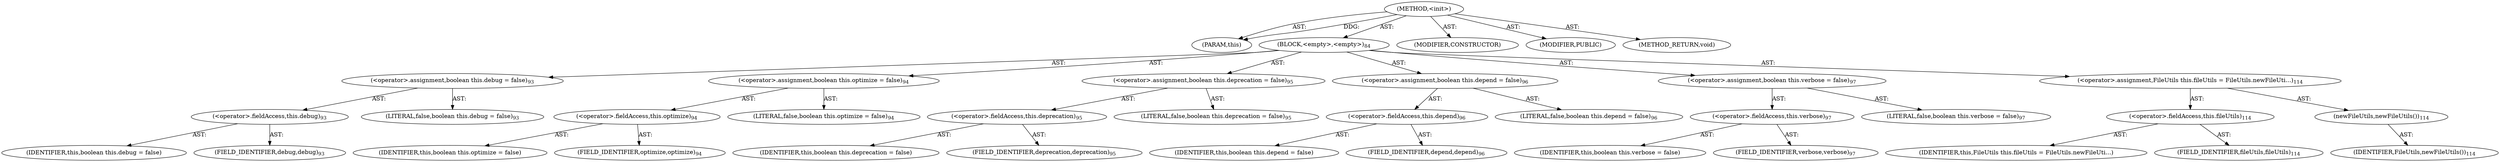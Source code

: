 digraph "&lt;init&gt;" {  
"111669149714" [label = <(METHOD,&lt;init&gt;)> ]
"115964117024" [label = <(PARAM,this)> ]
"25769803857" [label = <(BLOCK,&lt;empty&gt;,&lt;empty&gt;)<SUB>84</SUB>> ]
"30064771525" [label = <(&lt;operator&gt;.assignment,boolean this.debug = false)<SUB>93</SUB>> ]
"30064771526" [label = <(&lt;operator&gt;.fieldAccess,this.debug)<SUB>93</SUB>> ]
"68719477064" [label = <(IDENTIFIER,this,boolean this.debug = false)> ]
"55834574957" [label = <(FIELD_IDENTIFIER,debug,debug)<SUB>93</SUB>> ]
"90194313311" [label = <(LITERAL,false,boolean this.debug = false)<SUB>93</SUB>> ]
"30064771527" [label = <(&lt;operator&gt;.assignment,boolean this.optimize = false)<SUB>94</SUB>> ]
"30064771528" [label = <(&lt;operator&gt;.fieldAccess,this.optimize)<SUB>94</SUB>> ]
"68719477065" [label = <(IDENTIFIER,this,boolean this.optimize = false)> ]
"55834574958" [label = <(FIELD_IDENTIFIER,optimize,optimize)<SUB>94</SUB>> ]
"90194313312" [label = <(LITERAL,false,boolean this.optimize = false)<SUB>94</SUB>> ]
"30064771529" [label = <(&lt;operator&gt;.assignment,boolean this.deprecation = false)<SUB>95</SUB>> ]
"30064771530" [label = <(&lt;operator&gt;.fieldAccess,this.deprecation)<SUB>95</SUB>> ]
"68719477066" [label = <(IDENTIFIER,this,boolean this.deprecation = false)> ]
"55834574959" [label = <(FIELD_IDENTIFIER,deprecation,deprecation)<SUB>95</SUB>> ]
"90194313313" [label = <(LITERAL,false,boolean this.deprecation = false)<SUB>95</SUB>> ]
"30064771531" [label = <(&lt;operator&gt;.assignment,boolean this.depend = false)<SUB>96</SUB>> ]
"30064771532" [label = <(&lt;operator&gt;.fieldAccess,this.depend)<SUB>96</SUB>> ]
"68719477067" [label = <(IDENTIFIER,this,boolean this.depend = false)> ]
"55834574960" [label = <(FIELD_IDENTIFIER,depend,depend)<SUB>96</SUB>> ]
"90194313314" [label = <(LITERAL,false,boolean this.depend = false)<SUB>96</SUB>> ]
"30064771533" [label = <(&lt;operator&gt;.assignment,boolean this.verbose = false)<SUB>97</SUB>> ]
"30064771534" [label = <(&lt;operator&gt;.fieldAccess,this.verbose)<SUB>97</SUB>> ]
"68719477068" [label = <(IDENTIFIER,this,boolean this.verbose = false)> ]
"55834574961" [label = <(FIELD_IDENTIFIER,verbose,verbose)<SUB>97</SUB>> ]
"90194313315" [label = <(LITERAL,false,boolean this.verbose = false)<SUB>97</SUB>> ]
"30064771535" [label = <(&lt;operator&gt;.assignment,FileUtils this.fileUtils = FileUtils.newFileUti...)<SUB>114</SUB>> ]
"30064771536" [label = <(&lt;operator&gt;.fieldAccess,this.fileUtils)<SUB>114</SUB>> ]
"68719477069" [label = <(IDENTIFIER,this,FileUtils this.fileUtils = FileUtils.newFileUti...)> ]
"55834574962" [label = <(FIELD_IDENTIFIER,fileUtils,fileUtils)<SUB>114</SUB>> ]
"30064771537" [label = <(newFileUtils,newFileUtils())<SUB>114</SUB>> ]
"68719477070" [label = <(IDENTIFIER,FileUtils,newFileUtils())<SUB>114</SUB>> ]
"133143986236" [label = <(MODIFIER,CONSTRUCTOR)> ]
"133143986237" [label = <(MODIFIER,PUBLIC)> ]
"128849018898" [label = <(METHOD_RETURN,void)> ]
  "111669149714" -> "115964117024"  [ label = "AST: "] 
  "111669149714" -> "25769803857"  [ label = "AST: "] 
  "111669149714" -> "133143986236"  [ label = "AST: "] 
  "111669149714" -> "133143986237"  [ label = "AST: "] 
  "111669149714" -> "128849018898"  [ label = "AST: "] 
  "25769803857" -> "30064771525"  [ label = "AST: "] 
  "25769803857" -> "30064771527"  [ label = "AST: "] 
  "25769803857" -> "30064771529"  [ label = "AST: "] 
  "25769803857" -> "30064771531"  [ label = "AST: "] 
  "25769803857" -> "30064771533"  [ label = "AST: "] 
  "25769803857" -> "30064771535"  [ label = "AST: "] 
  "30064771525" -> "30064771526"  [ label = "AST: "] 
  "30064771525" -> "90194313311"  [ label = "AST: "] 
  "30064771526" -> "68719477064"  [ label = "AST: "] 
  "30064771526" -> "55834574957"  [ label = "AST: "] 
  "30064771527" -> "30064771528"  [ label = "AST: "] 
  "30064771527" -> "90194313312"  [ label = "AST: "] 
  "30064771528" -> "68719477065"  [ label = "AST: "] 
  "30064771528" -> "55834574958"  [ label = "AST: "] 
  "30064771529" -> "30064771530"  [ label = "AST: "] 
  "30064771529" -> "90194313313"  [ label = "AST: "] 
  "30064771530" -> "68719477066"  [ label = "AST: "] 
  "30064771530" -> "55834574959"  [ label = "AST: "] 
  "30064771531" -> "30064771532"  [ label = "AST: "] 
  "30064771531" -> "90194313314"  [ label = "AST: "] 
  "30064771532" -> "68719477067"  [ label = "AST: "] 
  "30064771532" -> "55834574960"  [ label = "AST: "] 
  "30064771533" -> "30064771534"  [ label = "AST: "] 
  "30064771533" -> "90194313315"  [ label = "AST: "] 
  "30064771534" -> "68719477068"  [ label = "AST: "] 
  "30064771534" -> "55834574961"  [ label = "AST: "] 
  "30064771535" -> "30064771536"  [ label = "AST: "] 
  "30064771535" -> "30064771537"  [ label = "AST: "] 
  "30064771536" -> "68719477069"  [ label = "AST: "] 
  "30064771536" -> "55834574962"  [ label = "AST: "] 
  "30064771537" -> "68719477070"  [ label = "AST: "] 
  "111669149714" -> "115964117024"  [ label = "DDG: "] 
}
